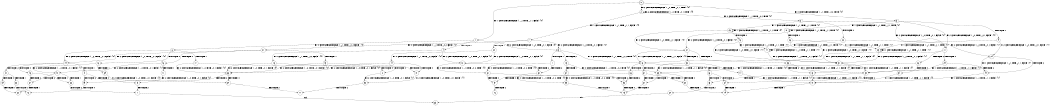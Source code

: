 digraph BCG {
size = "7, 10.5";
center = TRUE;
node [shape = circle];
0 [peripheries = 2];
0 -> 1 [label = "EX !1 !ATOMIC_EXCH_BRANCH (1, +1, TRUE, +1, 1, FALSE) !{0}"];
0 -> 2 [label = "EX !2 !ATOMIC_EXCH_BRANCH (1, +0, TRUE, +0, 1, TRUE) !{0}"];
0 -> 3 [label = "EX !0 !ATOMIC_EXCH_BRANCH (1, +1, TRUE, +0, 2, TRUE) !{0}"];
1 -> 4 [label = "TERMINATE !1"];
1 -> 5 [label = "EX !2 !ATOMIC_EXCH_BRANCH (1, +0, TRUE, +0, 1, FALSE) !{0}"];
1 -> 6 [label = "EX !0 !ATOMIC_EXCH_BRANCH (1, +1, TRUE, +0, 2, FALSE) !{0}"];
2 -> 7 [label = "EX !1 !ATOMIC_EXCH_BRANCH (1, +1, TRUE, +1, 1, FALSE) !{0}"];
2 -> 8 [label = "EX !0 !ATOMIC_EXCH_BRANCH (1, +1, TRUE, +0, 2, TRUE) !{0}"];
2 -> 2 [label = "EX !2 !ATOMIC_EXCH_BRANCH (1, +0, TRUE, +0, 1, TRUE) !{0}"];
3 -> 9 [label = "TERMINATE !0"];
3 -> 10 [label = "EX !1 !ATOMIC_EXCH_BRANCH (1, +1, TRUE, +1, 1, TRUE) !{0}"];
3 -> 11 [label = "EX !2 !ATOMIC_EXCH_BRANCH (1, +0, TRUE, +0, 1, FALSE) !{0}"];
4 -> 12 [label = "EX !2 !ATOMIC_EXCH_BRANCH (1, +0, TRUE, +0, 1, FALSE) !{0}"];
4 -> 13 [label = "EX !0 !ATOMIC_EXCH_BRANCH (1, +1, TRUE, +0, 2, FALSE) !{0}"];
5 -> 14 [label = "TERMINATE !1"];
5 -> 15 [label = "TERMINATE !2"];
5 -> 16 [label = "EX !0 !ATOMIC_EXCH_BRANCH (1, +1, TRUE, +0, 2, TRUE) !{0}"];
6 -> 17 [label = "TERMINATE !1"];
6 -> 18 [label = "TERMINATE !0"];
6 -> 19 [label = "EX !2 !ATOMIC_EXCH_BRANCH (1, +0, TRUE, +0, 1, FALSE) !{0}"];
7 -> 20 [label = "TERMINATE !1"];
7 -> 21 [label = "EX !0 !ATOMIC_EXCH_BRANCH (1, +1, TRUE, +0, 2, FALSE) !{0}"];
7 -> 5 [label = "EX !2 !ATOMIC_EXCH_BRANCH (1, +0, TRUE, +0, 1, FALSE) !{0}"];
8 -> 22 [label = "TERMINATE !0"];
8 -> 23 [label = "EX !1 !ATOMIC_EXCH_BRANCH (1, +1, TRUE, +1, 1, TRUE) !{0}"];
8 -> 11 [label = "EX !2 !ATOMIC_EXCH_BRANCH (1, +0, TRUE, +0, 1, FALSE) !{0}"];
9 -> 24 [label = "EX !2 !ATOMIC_EXCH_BRANCH (1, +0, TRUE, +0, 1, FALSE) !{1}"];
9 -> 25 [label = "EX !1 !ATOMIC_EXCH_BRANCH (1, +1, TRUE, +1, 1, TRUE) !{1}"];
10 -> 26 [label = "TERMINATE !0"];
10 -> 27 [label = "EX !2 !ATOMIC_EXCH_BRANCH (1, +0, TRUE, +0, 1, FALSE) !{0}"];
10 -> 10 [label = "EX !1 !ATOMIC_EXCH_BRANCH (1, +1, TRUE, +1, 1, TRUE) !{0}"];
11 -> 28 [label = "TERMINATE !2"];
11 -> 29 [label = "TERMINATE !0"];
11 -> 16 [label = "EX !1 !ATOMIC_EXCH_BRANCH (1, +1, TRUE, +1, 1, FALSE) !{0}"];
12 -> 30 [label = "TERMINATE !2"];
12 -> 31 [label = "EX !0 !ATOMIC_EXCH_BRANCH (1, +1, TRUE, +0, 2, TRUE) !{0}"];
13 -> 32 [label = "TERMINATE !0"];
13 -> 33 [label = "EX !2 !ATOMIC_EXCH_BRANCH (1, +0, TRUE, +0, 1, FALSE) !{0}"];
14 -> 30 [label = "TERMINATE !2"];
14 -> 31 [label = "EX !0 !ATOMIC_EXCH_BRANCH (1, +1, TRUE, +0, 2, TRUE) !{0}"];
15 -> 34 [label = "TERMINATE !1"];
15 -> 35 [label = "EX !0 !ATOMIC_EXCH_BRANCH (1, +1, TRUE, +0, 2, TRUE) !{0}"];
16 -> 36 [label = "TERMINATE !1"];
16 -> 37 [label = "TERMINATE !2"];
16 -> 38 [label = "TERMINATE !0"];
17 -> 32 [label = "TERMINATE !0"];
17 -> 33 [label = "EX !2 !ATOMIC_EXCH_BRANCH (1, +0, TRUE, +0, 1, FALSE) !{0}"];
18 -> 39 [label = "TERMINATE !1"];
18 -> 40 [label = "EX !2 !ATOMIC_EXCH_BRANCH (1, +0, TRUE, +0, 1, FALSE) !{1}"];
19 -> 41 [label = "TERMINATE !1"];
19 -> 42 [label = "TERMINATE !2"];
19 -> 43 [label = "TERMINATE !0"];
20 -> 44 [label = "EX !0 !ATOMIC_EXCH_BRANCH (1, +1, TRUE, +0, 2, FALSE) !{0}"];
20 -> 12 [label = "EX !2 !ATOMIC_EXCH_BRANCH (1, +0, TRUE, +0, 1, FALSE) !{0}"];
21 -> 45 [label = "TERMINATE !1"];
21 -> 46 [label = "TERMINATE !0"];
21 -> 19 [label = "EX !2 !ATOMIC_EXCH_BRANCH (1, +0, TRUE, +0, 1, FALSE) !{0}"];
22 -> 47 [label = "EX !1 !ATOMIC_EXCH_BRANCH (1, +1, TRUE, +1, 1, TRUE) !{1}"];
22 -> 24 [label = "EX !2 !ATOMIC_EXCH_BRANCH (1, +0, TRUE, +0, 1, FALSE) !{1}"];
23 -> 48 [label = "TERMINATE !0"];
23 -> 27 [label = "EX !2 !ATOMIC_EXCH_BRANCH (1, +0, TRUE, +0, 1, FALSE) !{0}"];
23 -> 23 [label = "EX !1 !ATOMIC_EXCH_BRANCH (1, +1, TRUE, +1, 1, TRUE) !{0}"];
24 -> 49 [label = "TERMINATE !2"];
24 -> 50 [label = "EX !1 !ATOMIC_EXCH_BRANCH (1, +1, TRUE, +1, 1, FALSE) !{1}"];
25 -> 51 [label = "EX !2 !ATOMIC_EXCH_BRANCH (1, +0, TRUE, +0, 1, FALSE) !{1}"];
25 -> 25 [label = "EX !1 !ATOMIC_EXCH_BRANCH (1, +1, TRUE, +1, 1, TRUE) !{1}"];
26 -> 51 [label = "EX !2 !ATOMIC_EXCH_BRANCH (1, +0, TRUE, +0, 1, FALSE) !{1}"];
26 -> 25 [label = "EX !1 !ATOMIC_EXCH_BRANCH (1, +1, TRUE, +1, 1, TRUE) !{1}"];
27 -> 52 [label = "TERMINATE !2"];
27 -> 53 [label = "TERMINATE !0"];
27 -> 16 [label = "EX !1 !ATOMIC_EXCH_BRANCH (1, +1, TRUE, +1, 1, FALSE) !{0}"];
28 -> 54 [label = "TERMINATE !0"];
28 -> 35 [label = "EX !1 !ATOMIC_EXCH_BRANCH (1, +1, TRUE, +1, 1, FALSE) !{0}"];
29 -> 49 [label = "TERMINATE !2"];
29 -> 50 [label = "EX !1 !ATOMIC_EXCH_BRANCH (1, +1, TRUE, +1, 1, FALSE) !{1}"];
30 -> 55 [label = "EX !0 !ATOMIC_EXCH_BRANCH (1, +1, TRUE, +0, 2, TRUE) !{0}"];
31 -> 56 [label = "TERMINATE !2"];
31 -> 57 [label = "TERMINATE !0"];
32 -> 58 [label = "EX !2 !ATOMIC_EXCH_BRANCH (1, +0, TRUE, +0, 1, FALSE) !{1}"];
33 -> 59 [label = "TERMINATE !2"];
33 -> 60 [label = "TERMINATE !0"];
34 -> 55 [label = "EX !0 !ATOMIC_EXCH_BRANCH (1, +1, TRUE, +0, 2, TRUE) !{0}"];
35 -> 61 [label = "TERMINATE !1"];
35 -> 62 [label = "TERMINATE !0"];
36 -> 56 [label = "TERMINATE !2"];
36 -> 57 [label = "TERMINATE !0"];
37 -> 61 [label = "TERMINATE !1"];
37 -> 62 [label = "TERMINATE !0"];
38 -> 63 [label = "TERMINATE !1"];
38 -> 64 [label = "TERMINATE !2"];
39 -> 65 [label = "EX !2 !ATOMIC_EXCH_BRANCH (1, +0, TRUE, +0, 1, FALSE) !{2}"];
40 -> 66 [label = "TERMINATE !1"];
40 -> 67 [label = "TERMINATE !2"];
41 -> 59 [label = "TERMINATE !2"];
41 -> 60 [label = "TERMINATE !0"];
42 -> 68 [label = "TERMINATE !1"];
42 -> 69 [label = "TERMINATE !0"];
43 -> 66 [label = "TERMINATE !1"];
43 -> 67 [label = "TERMINATE !2"];
44 -> 70 [label = "TERMINATE !0"];
44 -> 33 [label = "EX !2 !ATOMIC_EXCH_BRANCH (1, +0, TRUE, +0, 1, FALSE) !{0}"];
45 -> 70 [label = "TERMINATE !0"];
45 -> 33 [label = "EX !2 !ATOMIC_EXCH_BRANCH (1, +0, TRUE, +0, 1, FALSE) !{0}"];
46 -> 71 [label = "TERMINATE !1"];
46 -> 40 [label = "EX !2 !ATOMIC_EXCH_BRANCH (1, +0, TRUE, +0, 1, FALSE) !{1}"];
47 -> 51 [label = "EX !2 !ATOMIC_EXCH_BRANCH (1, +0, TRUE, +0, 1, FALSE) !{1}"];
47 -> 47 [label = "EX !1 !ATOMIC_EXCH_BRANCH (1, +1, TRUE, +1, 1, TRUE) !{1}"];
48 -> 51 [label = "EX !2 !ATOMIC_EXCH_BRANCH (1, +0, TRUE, +0, 1, FALSE) !{1}"];
48 -> 47 [label = "EX !1 !ATOMIC_EXCH_BRANCH (1, +1, TRUE, +1, 1, TRUE) !{1}"];
49 -> 72 [label = "EX !1 !ATOMIC_EXCH_BRANCH (1, +1, TRUE, +1, 1, FALSE) !{1}"];
50 -> 63 [label = "TERMINATE !1"];
50 -> 64 [label = "TERMINATE !2"];
51 -> 73 [label = "TERMINATE !2"];
51 -> 50 [label = "EX !1 !ATOMIC_EXCH_BRANCH (1, +1, TRUE, +1, 1, FALSE) !{1}"];
52 -> 74 [label = "TERMINATE !0"];
52 -> 35 [label = "EX !1 !ATOMIC_EXCH_BRANCH (1, +1, TRUE, +1, 1, FALSE) !{0}"];
53 -> 73 [label = "TERMINATE !2"];
53 -> 50 [label = "EX !1 !ATOMIC_EXCH_BRANCH (1, +1, TRUE, +1, 1, FALSE) !{1}"];
54 -> 72 [label = "EX !1 !ATOMIC_EXCH_BRANCH (1, +1, TRUE, +1, 1, FALSE) !{1}"];
55 -> 75 [label = "TERMINATE !0"];
56 -> 75 [label = "TERMINATE !0"];
57 -> 76 [label = "TERMINATE !2"];
58 -> 77 [label = "TERMINATE !2"];
59 -> 78 [label = "TERMINATE !0"];
60 -> 77 [label = "TERMINATE !2"];
61 -> 75 [label = "TERMINATE !0"];
62 -> 79 [label = "TERMINATE !1"];
63 -> 80 [label = "TERMINATE !2"];
64 -> 79 [label = "TERMINATE !1"];
65 -> 81 [label = "TERMINATE !2"];
66 -> 81 [label = "TERMINATE !2"];
67 -> 82 [label = "TERMINATE !1"];
68 -> 78 [label = "TERMINATE !0"];
69 -> 82 [label = "TERMINATE !1"];
70 -> 58 [label = "EX !2 !ATOMIC_EXCH_BRANCH (1, +0, TRUE, +0, 1, FALSE) !{1}"];
71 -> 65 [label = "EX !2 !ATOMIC_EXCH_BRANCH (1, +0, TRUE, +0, 1, FALSE) !{2}"];
72 -> 79 [label = "TERMINATE !1"];
73 -> 72 [label = "EX !1 !ATOMIC_EXCH_BRANCH (1, +1, TRUE, +1, 1, FALSE) !{1}"];
74 -> 72 [label = "EX !1 !ATOMIC_EXCH_BRANCH (1, +1, TRUE, +1, 1, FALSE) !{1}"];
80 -> 83 [label = "exit"];
81 -> 83 [label = "exit"];
}
